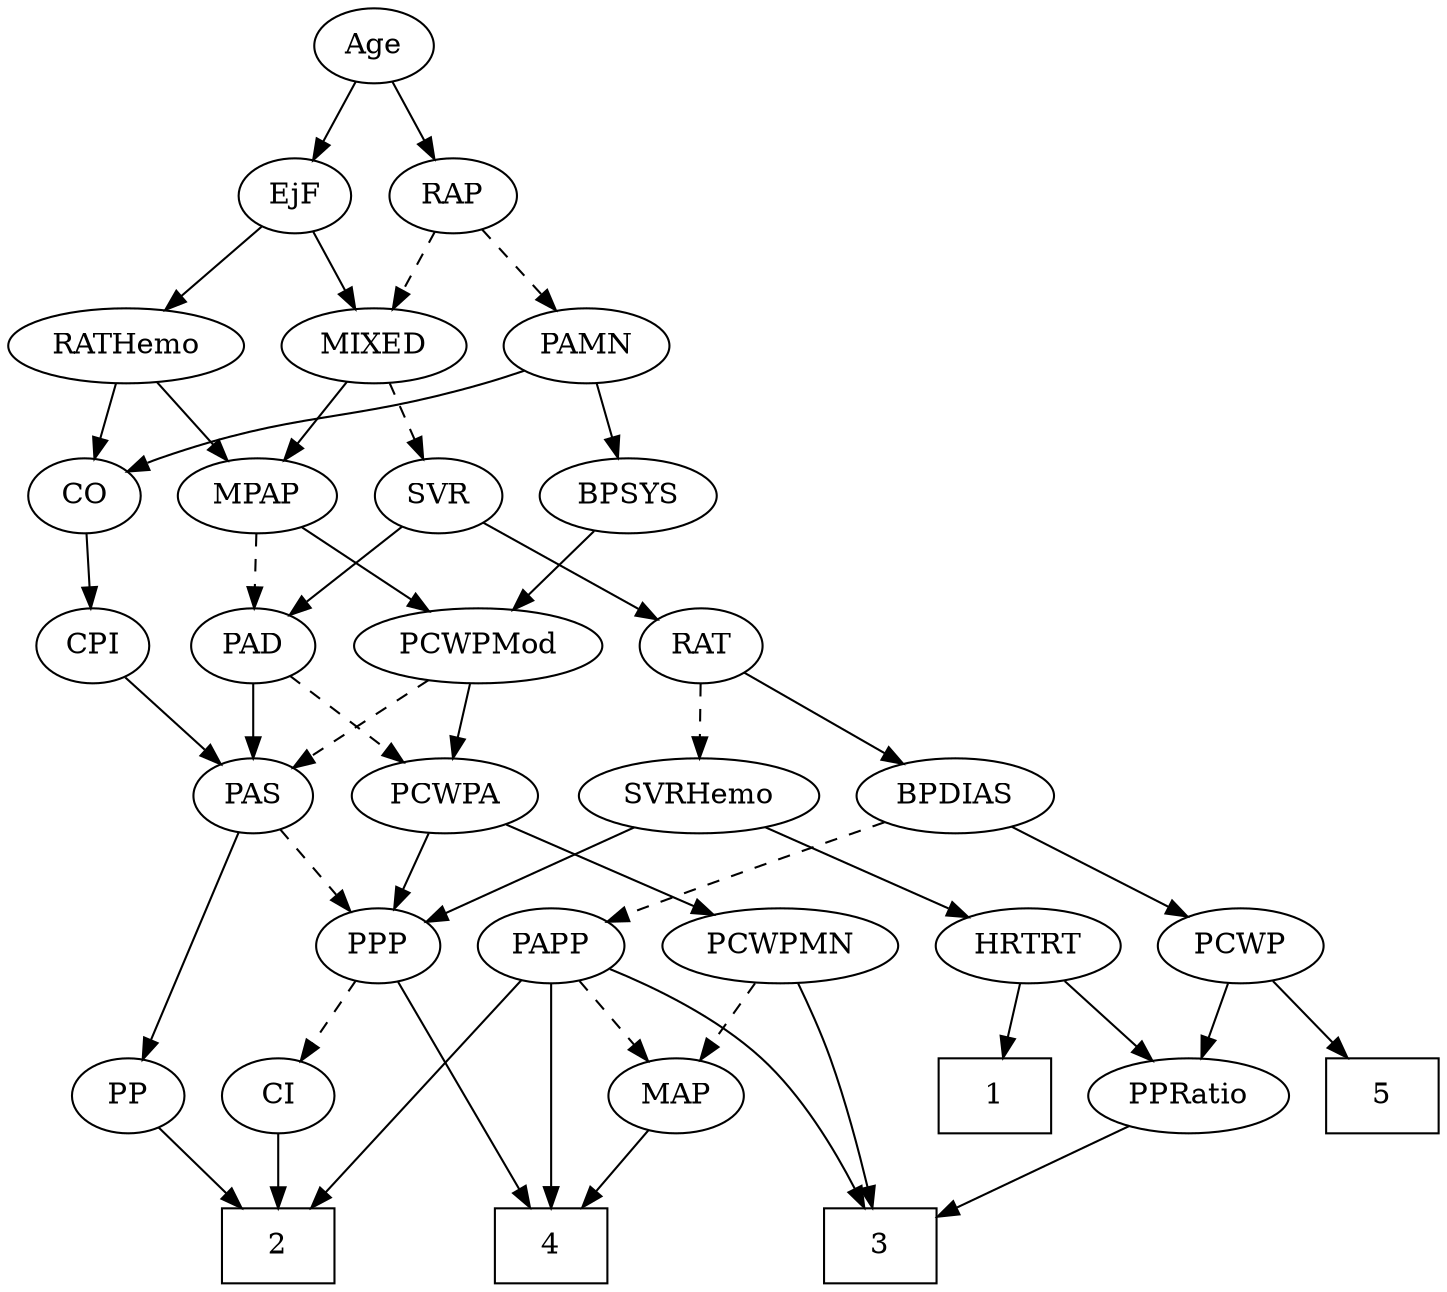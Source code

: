 strict digraph {
	graph [bb="0,0,644.4,612"];
	node [label="\N"];
	1	[height=0.5,
		pos="447.4,90",
		shape=box,
		width=0.75];
	2	[height=0.5,
		pos="105.4,18",
		shape=box,
		width=0.75];
	3	[height=0.5,
		pos="392.4,18",
		shape=box,
		width=0.75];
	4	[height=0.5,
		pos="236.4,18",
		shape=box,
		width=0.75];
	5	[height=0.5,
		pos="617.4,90",
		shape=box,
		width=0.75];
	Age	[height=0.5,
		pos="156.4,594",
		width=0.75];
	EjF	[height=0.5,
		pos="120.4,522",
		width=0.75];
	Age -> EjF	[pos="e,128.7,539.15 148.05,576.76 143.68,568.28 138.25,557.71 133.35,548.2",
		style=solid];
	RAP	[height=0.5,
		pos="193.4,522",
		width=0.77632];
	Age -> RAP	[pos="e,184.86,539.15 164.98,576.76 169.46,568.28 175.05,557.71 180.08,548.2",
		style=solid];
	MIXED	[height=0.5,
		pos="157.4,450",
		width=1.1193];
	EjF -> MIXED	[pos="e,148.6,467.63 128.98,504.76 133.4,496.4 138.89,486.02 143.86,476.61",
		style=solid];
	RATHemo	[height=0.5,
		pos="49.396,450",
		width=1.3721];
	EjF -> RATHemo	[pos="e,65.825,467.2 105.68,506.5 96.246,497.19 83.78,484.9 72.979,474.25",
		style=solid];
	RAP -> MIXED	[pos="e,165.95,467.63 185.05,504.76 180.75,496.4 175.4,486.02 170.56,476.61",
		style=dashed];
	PAMN	[height=0.5,
		pos="252.4,450",
		width=1.011];
	RAP -> PAMN	[pos="e,238.8,467.13 206.2,505.81 213.79,496.8 223.59,485.18 232.21,474.95",
		style=dashed];
	MPAP	[height=0.5,
		pos="108.4,378",
		width=0.97491];
	MIXED -> MPAP	[pos="e,119.92,395.47 145.78,432.41 139.8,423.87 132.39,413.28 125.75,403.79",
		style=solid];
	SVR	[height=0.5,
		pos="189.4,378",
		width=0.77632];
	MIXED -> SVR	[pos="e,181.72,395.79 165.14,432.05 168.84,423.97 173.34,414.12 177.46,405.11",
		style=dashed];
	PAD	[height=0.5,
		pos="106.4,306",
		width=0.79437];
	MPAP -> PAD	[pos="e,106.88,324.1 107.9,359.7 107.68,351.98 107.42,342.71 107.17,334.11",
		style=dashed];
	PCWPMod	[height=0.5,
		pos="205.4,306",
		width=1.4443];
	MPAP -> PCWPMod	[pos="e,183.77,322.61 128.03,362.83 141.66,352.99 160.09,339.69 175.54,328.54",
		style=solid];
	BPSYS	[height=0.5,
		pos="273.4,378",
		width=1.0471];
	BPSYS -> PCWPMod	[pos="e,221.39,323.47 258.3,361.46 249.57,352.48 238.4,340.98 228.58,330.87",
		style=solid];
	PAS	[height=0.5,
		pos="105.4,234",
		width=0.75];
	PAD -> PAS	[pos="e,105.64,252.1 106.15,287.7 106.04,279.98 105.91,270.71 105.78,262.11",
		style=solid];
	PCWPA	[height=0.5,
		pos="192.4,234",
		width=1.1555];
	PAD -> PCWPA	[pos="e,173.65,250.26 123.39,291.17 135.5,281.31 152.02,267.86 165.86,256.6",
		style=dashed];
	CO	[height=0.5,
		pos="28.396,378",
		width=0.75];
	CPI	[height=0.5,
		pos="31.396,306",
		width=0.75];
	CO -> CPI	[pos="e,30.663,324.1 29.137,359.7 29.468,351.98 29.865,342.71 30.234,334.11",
		style=solid];
	PP	[height=0.5,
		pos="33.396,90",
		width=0.75];
	PAS -> PP	[pos="e,41.78,107.54 97.136,216.71 84.725,192.23 61.151,145.74 46.411,116.67",
		style=solid];
	PPP	[height=0.5,
		pos="162.4,162",
		width=0.75];
	PAS -> PPP	[pos="e,150.05,178.16 117.76,217.81 125.31,208.55 135.1,196.52 143.59,186.09",
		style=dashed];
	PAMN -> BPSYS	[pos="e,268.21,396.28 257.48,432.05 259.82,424.26 262.65,414.82 265.27,406.08",
		style=solid];
	PAMN -> CO	[pos="e,49.428,389.76 224.34,438.1 218.45,435.96 212.25,433.82 206.4,432 144.22,412.69 125.67,418 64.396,396 62.542,395.33 60.654,394.61 \
58.764,393.84",
		style=solid];
	RATHemo -> MPAP	[pos="e,94.92,394.99 63.378,432.41 70.832,423.57 80.134,412.53 88.345,402.79",
		style=solid];
	RATHemo -> CO	[pos="e,33.432,395.79 44.312,432.05 41.913,424.06 38.995,414.33 36.315,405.4",
		style=solid];
	CPI -> PAS	[pos="e,90.443,249.14 46.371,290.83 56.902,280.87 71.177,267.37 83.051,256.14",
		style=solid];
	RAT	[height=0.5,
		pos="302.4,306",
		width=0.75827];
	SVRHemo	[height=0.5,
		pos="302.4,234",
		width=1.3902];
	RAT -> SVRHemo	[pos="e,302.4,252.1 302.4,287.7 302.4,279.98 302.4,270.71 302.4,262.11",
		style=dashed];
	BPDIAS	[height=0.5,
		pos="412.4,234",
		width=1.1735];
	RAT -> BPDIAS	[pos="e,389.65,249.47 321.56,292.81 338,282.34 362.01,267.07 381.21,254.84",
		style=solid];
	SVR -> PAD	[pos="e,122.76,320.8 173,363.17 160.95,353.01 144.37,339.03 130.78,327.56",
		style=solid];
	SVR -> RAT	[pos="e,283.22,318.88 208.82,364.97 226.96,353.73 254.23,336.84 274.66,324.18",
		style=solid];
	PCWPMod -> PAS	[pos="e,123.52,247.69 183.2,289.46 168.05,278.86 147.91,264.76 131.92,253.57",
		style=dashed];
	PCWPMod -> PCWPA	[pos="e,195.57,252.1 202.18,287.7 200.75,279.98 199.03,270.71 197.43,262.11",
		style=solid];
	PCWPMN	[height=0.5,
		pos="339.4,162",
		width=1.3902];
	PCWPA -> PCWPMN	[pos="e,310.34,176.84 219.36,220.16 242.32,209.23 275.56,193.4 301.25,181.16",
		style=solid];
	PCWPA -> PPP	[pos="e,169.59,179.79 185.13,216.05 181.67,207.97 177.45,198.12 173.59,189.11",
		style=solid];
	PCWPMN -> 3	[pos="e,389.05,36.12 349.86,144.32 355.91,134.12 363.31,120.65 368.4,108 376.52,87.766 382.8,63.858 386.89,45.919",
		style=solid];
	MAP	[height=0.5,
		pos="295.4,90",
		width=0.84854];
	PCWPMN -> MAP	[pos="e,305.65,107.31 328.74,144.05 323.42,135.59 316.89,125.19 311.01,115.84",
		style=dashed];
	SVRHemo -> PPP	[pos="e,183.5,173.55 274.4,219 250.73,207.17 216.89,190.25 192.61,178.11",
		style=solid];
	HRTRT	[height=0.5,
		pos="447.4,162",
		width=1.1013];
	SVRHemo -> HRTRT	[pos="e,421.24,175.62 331.04,219.17 354.32,207.94 387.24,192.04 412.14,180.02",
		style=solid];
	PCWP	[height=0.5,
		pos="540.4,162",
		width=0.97491];
	BPDIAS -> PCWP	[pos="e,517.2,175.69 437.38,219.34 457.62,208.27 486.29,192.59 508.24,180.58",
		style=solid];
	PAPP	[height=0.5,
		pos="239.4,162",
		width=0.88464];
	BPDIAS -> PAPP	[pos="e,264.53,173.47 382.47,221.1 355.7,210.42 315.38,194.28 280.4,180 278.31,179.15 276.16,178.27 274,177.38",
		style=dashed];
	MAP -> 4	[pos="e,251.11,36.461 282.3,73.465 275.09,64.906 265.95,54.069 257.74,44.32",
		style=solid];
	PP -> 2	[pos="e,87.794,36.113 47.966,74.834 57.314,65.746 69.693,53.71 80.565,43.141",
		style=solid];
	PPP -> 4	[pos="e,227.31,36.425 170.88,144.71 183.5,120.49 207.35,74.731 222.53,45.609",
		style=solid];
	CI	[height=0.5,
		pos="105.4,90",
		width=0.75];
	PPP -> CI	[pos="e,117.74,106.16 150.03,145.81 142.48,136.55 132.69,124.52 124.2,114.09",
		style=dashed];
	PPRatio	[height=0.5,
		pos="532.4,90",
		width=1.1013];
	PPRatio -> 3	[pos="e,419.83,32.715 506.72,76.161 484.88,65.241 453.26,49.433 428.81,37.207",
		style=solid];
	PCWP -> 5	[pos="e,598.56,108.13 557.1,145.81 567.02,136.79 579.82,125.16 591.07,114.93",
		style=solid];
	PCWP -> PPRatio	[pos="e,534.35,108.1 538.42,143.7 537.54,135.98 536.48,126.71 535.49,118.11",
		style=solid];
	CI -> 2	[pos="e,105.4,36.104 105.4,71.697 105.4,63.983 105.4,54.712 105.4,46.112",
		style=solid];
	PAPP -> 2	[pos="e,121.71,36.288 225.06,145.8 202,121.37 156.47,73.123 128.7,43.695",
		style=solid];
	PAPP -> 3	[pos="e,384.63,36.195 264.84,151.13 285.57,142.17 314.69,127.39 335.4,108 354.53,90.078 370.06,64.442 380.05,45.283",
		style=solid];
	PAPP -> 4	[pos="e,236.76,36.189 239.03,143.87 238.52,119.67 237.58,75.211 236.97,46.393",
		style=solid];
	PAPP -> MAP	[pos="e,282.74,106.82 252.1,145.12 259.26,136.17 268.35,124.81 276.34,114.81",
		style=dashed];
	HRTRT -> 1	[pos="e,447.4,108.1 447.4,143.7 447.4,135.98 447.4,126.71 447.4,118.11",
		style=solid];
	HRTRT -> PPRatio	[pos="e,513.99,106.16 465.84,145.81 477.65,136.09 493.15,123.32 506.22,112.56",
		style=solid];
}
